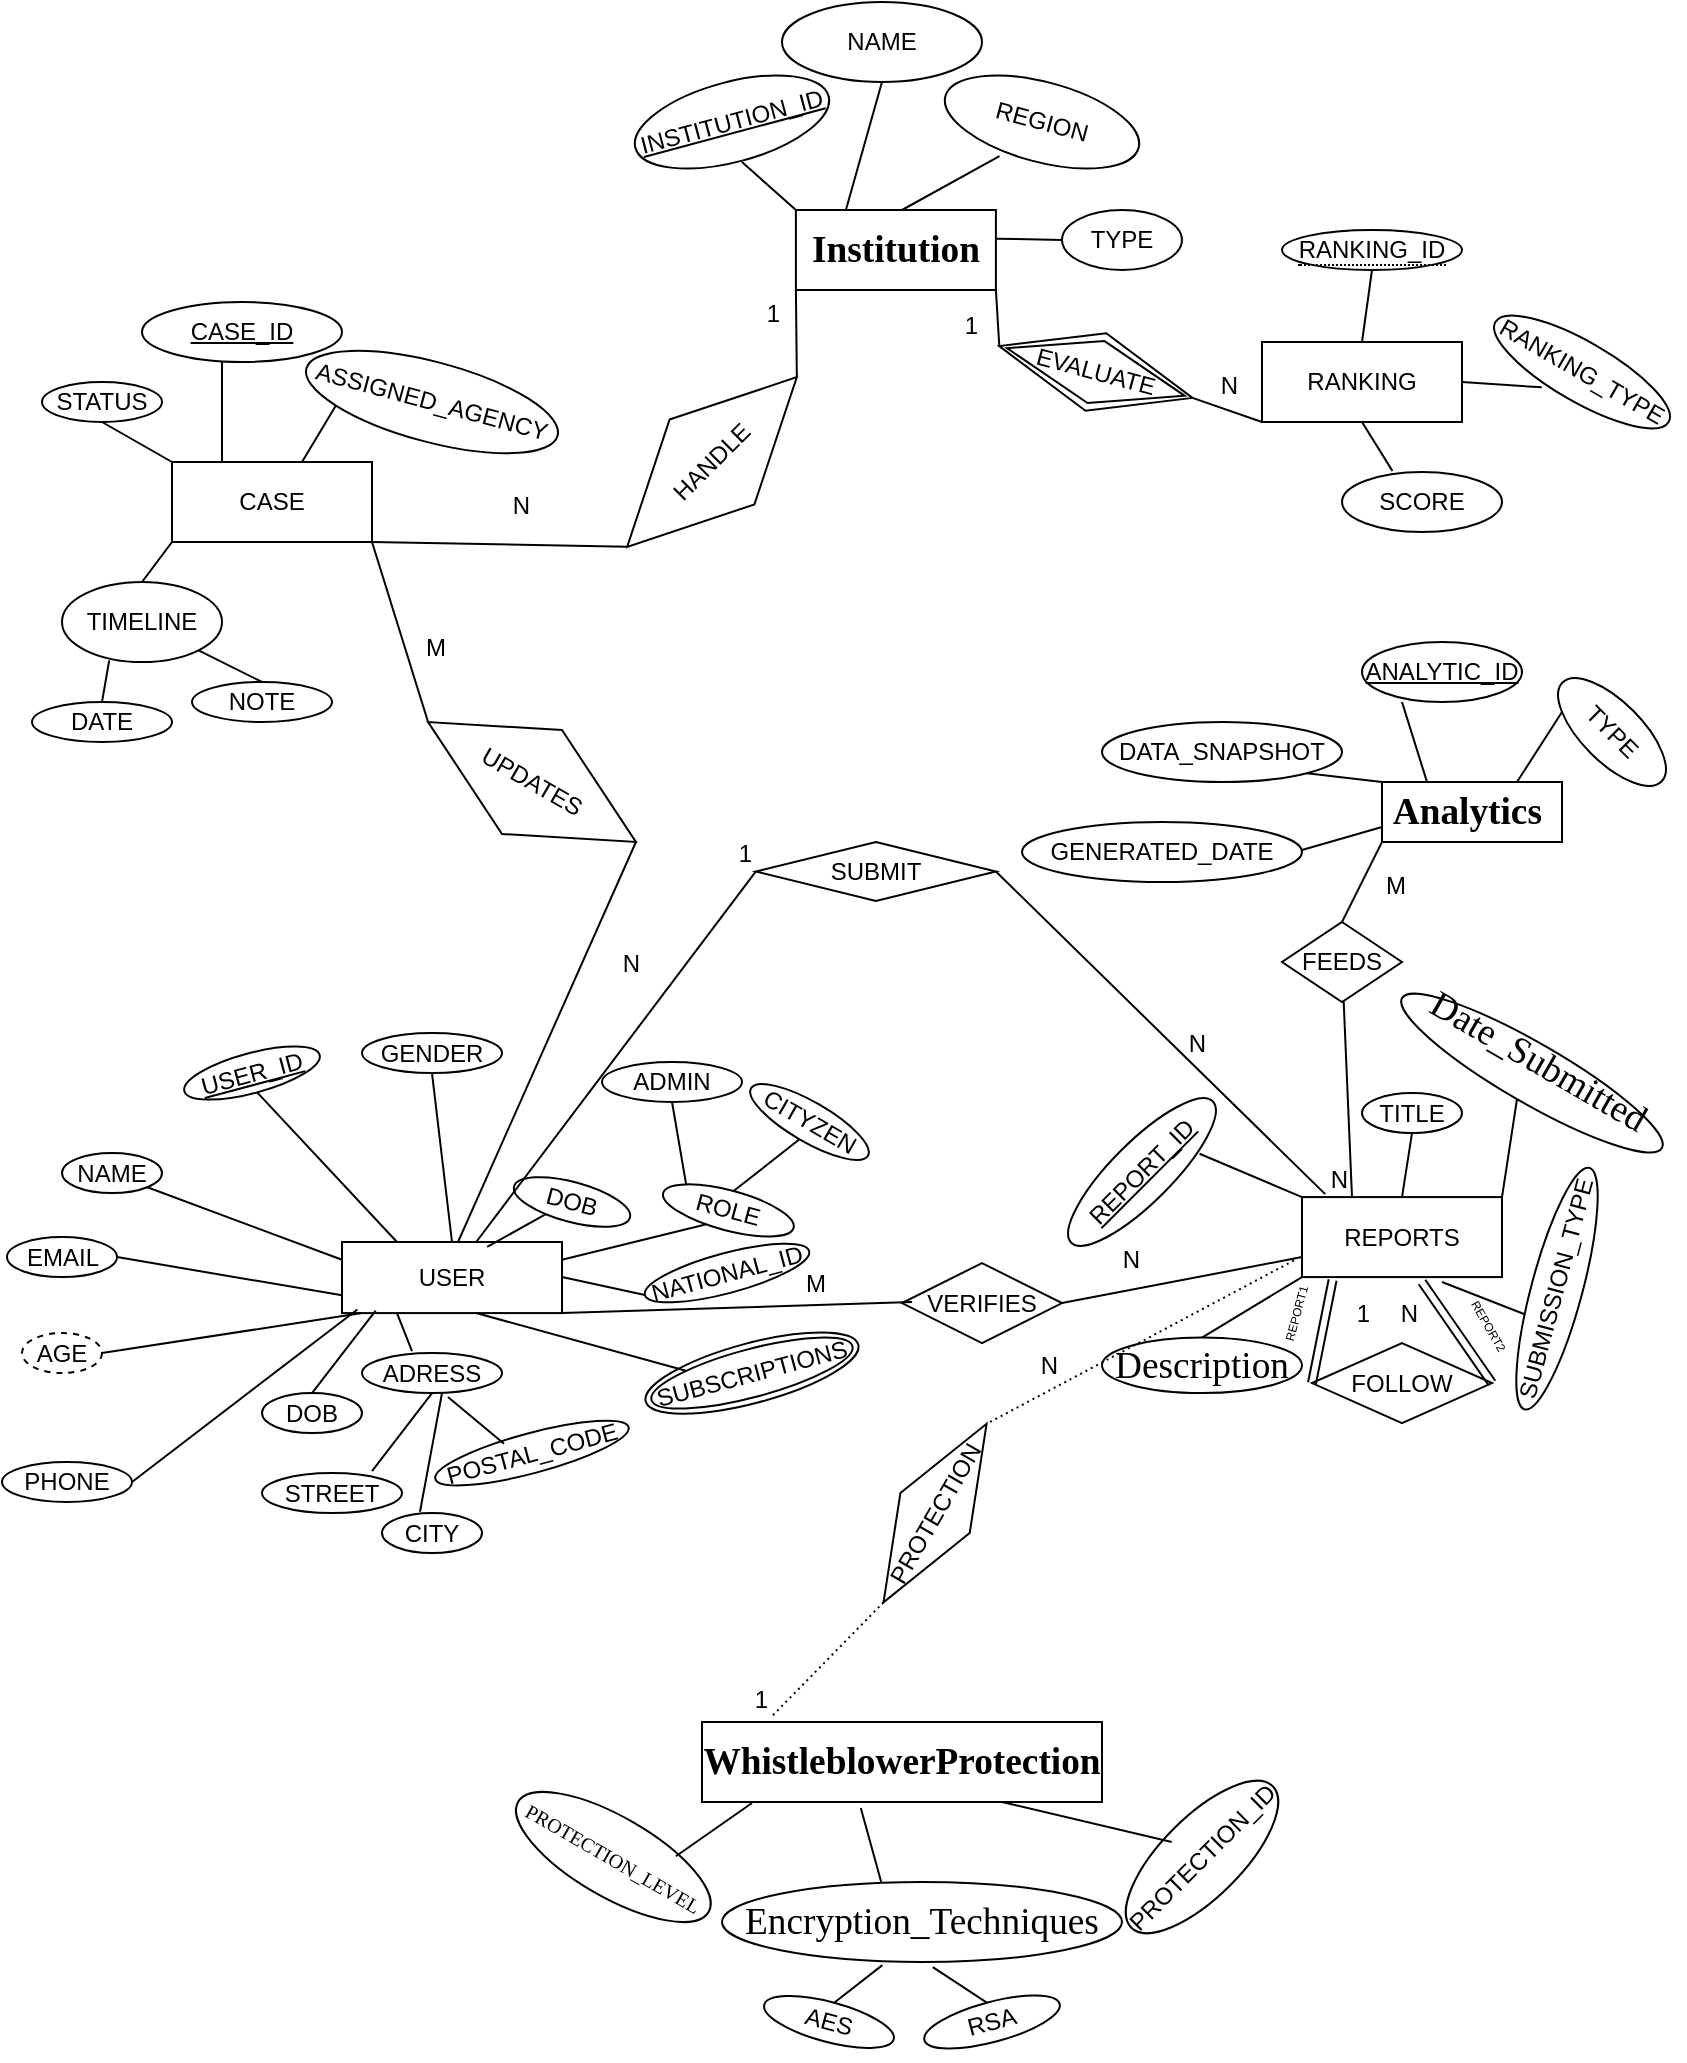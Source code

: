 <mxfile version="28.1.0">
  <diagram name="Page-1" id="yCXQ9Oidx16h1RXyqVqT">
    <mxGraphModel dx="1577" dy="642" grid="1" gridSize="10" guides="1" tooltips="1" connect="1" arrows="1" fold="1" page="1" pageScale="1" pageWidth="850" pageHeight="1100" math="0" shadow="0">
      <root>
        <mxCell id="0" />
        <mxCell id="1" parent="0" />
        <mxCell id="Zuvuwn8Xw8icW_HcA-dr-4" value="&lt;span id=&quot;docs-internal-guid-a5630eb6-7fff-48e8-3492-5715cc49be34&quot;&gt;&lt;span style=&quot;font-size: 14pt; font-family: &amp;quot;Times New Roman&amp;quot;, serif; color: rgb(0, 0, 0); background-color: transparent; font-weight: 700; font-variant-numeric: normal; font-variant-east-asian: normal; font-variant-alternates: normal; font-variant-position: normal; font-variant-emoji: normal; vertical-align: baseline; white-space-collapse: preserve;&quot;&gt;Institution&lt;/span&gt;&lt;/span&gt;" style="whiteSpace=wrap;html=1;align=center;" vertex="1" parent="1">
          <mxGeometry x="396.95" y="114" width="100" height="40" as="geometry" />
        </mxCell>
        <mxCell id="Zuvuwn8Xw8icW_HcA-dr-6" value="&lt;span id=&quot;docs-internal-guid-f4b1cd37-7fff-379b-ed00-b5f6cf4c6990&quot;&gt;&lt;span style=&quot;font-size: 14pt; font-family: &amp;quot;Times New Roman&amp;quot;, serif; color: rgb(0, 0, 0); background-color: transparent; font-weight: 700; font-variant-numeric: normal; font-variant-east-asian: normal; font-variant-alternates: normal; font-variant-position: normal; font-variant-emoji: normal; vertical-align: baseline; white-space-collapse: preserve;&quot;&gt;WhistleblowerProtection&lt;/span&gt;&lt;/span&gt;" style="whiteSpace=wrap;html=1;align=center;" vertex="1" parent="1">
          <mxGeometry x="350" y="870" width="200" height="40" as="geometry" />
        </mxCell>
        <mxCell id="Zuvuwn8Xw8icW_HcA-dr-5" value="CASE" style="whiteSpace=wrap;html=1;align=center;" vertex="1" parent="1">
          <mxGeometry x="85" y="240" width="100" height="40" as="geometry" />
        </mxCell>
        <mxCell id="Zuvuwn8Xw8icW_HcA-dr-7" value="&lt;span id=&quot;docs-internal-guid-792160cb-7fff-7376-8f27-7b8e5bacf485&quot;&gt;&lt;span style=&quot;font-size: 14pt; font-family: &amp;quot;Times New Roman&amp;quot;, serif; color: rgb(0, 0, 0); background-color: transparent; font-weight: 700; font-variant-numeric: normal; font-variant-east-asian: normal; font-variant-alternates: normal; font-variant-position: normal; font-variant-emoji: normal; vertical-align: baseline; white-space-collapse: preserve;&quot;&gt;Analytics&lt;/span&gt;&lt;span style=&quot;font-size: 14pt; font-family: &amp;quot;Times New Roman&amp;quot;, serif; color: rgb(0, 0, 0); background-color: transparent; font-variant-numeric: normal; font-variant-east-asian: normal; font-variant-alternates: normal; font-variant-position: normal; font-variant-emoji: normal; vertical-align: baseline; white-space-collapse: preserve;&quot;&gt; &lt;/span&gt;&lt;/span&gt;" style="whiteSpace=wrap;html=1;align=center;" vertex="1" parent="1">
          <mxGeometry x="690" y="400" width="90" height="30" as="geometry" />
        </mxCell>
        <mxCell id="Zuvuwn8Xw8icW_HcA-dr-8" value="RANKING" style="whiteSpace=wrap;html=1;align=center;" vertex="1" parent="1">
          <mxGeometry x="630" y="180" width="100" height="40" as="geometry" />
        </mxCell>
        <mxCell id="Zuvuwn8Xw8icW_HcA-dr-10" value="REPORTS" style="whiteSpace=wrap;html=1;align=center;" vertex="1" parent="1">
          <mxGeometry x="650" y="607.54" width="100" height="40" as="geometry" />
        </mxCell>
        <mxCell id="Zuvuwn8Xw8icW_HcA-dr-12" value="CASE_ID" style="ellipse;whiteSpace=wrap;html=1;align=center;fontStyle=4;" vertex="1" parent="1">
          <mxGeometry x="70" y="160" width="100" height="30" as="geometry" />
        </mxCell>
        <mxCell id="Zuvuwn8Xw8icW_HcA-dr-166" value="USER" style="whiteSpace=wrap;html=1;align=center;" vertex="1" parent="1">
          <mxGeometry x="170" y="630" width="110" height="35.54" as="geometry" />
        </mxCell>
        <mxCell id="Zuvuwn8Xw8icW_HcA-dr-167" value="USER_ID" style="ellipse;whiteSpace=wrap;html=1;align=center;fontStyle=4;rotation=-15;" vertex="1" parent="1">
          <mxGeometry x="90" y="535.535" width="70" height="20" as="geometry" />
        </mxCell>
        <mxCell id="Zuvuwn8Xw8icW_HcA-dr-168" value="" style="endArrow=none;html=1;rounded=0;entryX=0.25;entryY=0;entryDx=0;entryDy=0;exitX=0.5;exitY=1;exitDx=0;exitDy=0;" edge="1" parent="1" target="Zuvuwn8Xw8icW_HcA-dr-166" source="Zuvuwn8Xw8icW_HcA-dr-167">
          <mxGeometry relative="1" as="geometry">
            <mxPoint x="180" y="605.535" as="sourcePoint" />
            <mxPoint x="340" y="605.535" as="targetPoint" />
          </mxGeometry>
        </mxCell>
        <mxCell id="Zuvuwn8Xw8icW_HcA-dr-169" value="NAME" style="ellipse;whiteSpace=wrap;html=1;align=center;" vertex="1" parent="1">
          <mxGeometry x="30" y="585.535" width="50" height="20" as="geometry" />
        </mxCell>
        <mxCell id="Zuvuwn8Xw8icW_HcA-dr-170" value="EMAIL" style="ellipse;whiteSpace=wrap;html=1;align=center;" vertex="1" parent="1">
          <mxGeometry x="2.5" y="627.535" width="55" height="20" as="geometry" />
        </mxCell>
        <mxCell id="Zuvuwn8Xw8icW_HcA-dr-171" value="PHONE" style="ellipse;whiteSpace=wrap;html=1;align=center;" vertex="1" parent="1">
          <mxGeometry y="739.995" width="65" height="20" as="geometry" />
        </mxCell>
        <mxCell id="Zuvuwn8Xw8icW_HcA-dr-172" value="DOB" style="ellipse;whiteSpace=wrap;html=1;align=center;" vertex="1" parent="1">
          <mxGeometry x="130" y="705.535" width="50" height="20" as="geometry" />
        </mxCell>
        <mxCell id="Zuvuwn8Xw8icW_HcA-dr-173" value="" style="endArrow=none;html=1;rounded=0;entryX=0;entryY=0.25;entryDx=0;entryDy=0;exitX=1;exitY=1;exitDx=0;exitDy=0;" edge="1" parent="1" target="Zuvuwn8Xw8icW_HcA-dr-166" source="Zuvuwn8Xw8icW_HcA-dr-169">
          <mxGeometry relative="1" as="geometry">
            <mxPoint x="160" y="627.535" as="sourcePoint" />
            <mxPoint x="320" y="627.535" as="targetPoint" />
          </mxGeometry>
        </mxCell>
        <mxCell id="Zuvuwn8Xw8icW_HcA-dr-174" value="" style="endArrow=none;html=1;rounded=0;exitX=1;exitY=0.5;exitDx=0;exitDy=0;entryX=0;entryY=0.75;entryDx=0;entryDy=0;" edge="1" parent="1" source="Zuvuwn8Xw8icW_HcA-dr-170" target="Zuvuwn8Xw8icW_HcA-dr-166">
          <mxGeometry relative="1" as="geometry">
            <mxPoint x="170" y="655.115" as="sourcePoint" />
            <mxPoint x="160" y="650" as="targetPoint" />
          </mxGeometry>
        </mxCell>
        <mxCell id="Zuvuwn8Xw8icW_HcA-dr-175" value="" style="endArrow=none;html=1;rounded=0;exitX=1;exitY=0.5;exitDx=0;exitDy=0;entryX=0.07;entryY=0.949;entryDx=0;entryDy=0;entryPerimeter=0;" edge="1" parent="1" source="Zuvuwn8Xw8icW_HcA-dr-171" target="Zuvuwn8Xw8icW_HcA-dr-166">
          <mxGeometry relative="1" as="geometry">
            <mxPoint x="165" y="685.115" as="sourcePoint" />
            <mxPoint x="170" y="666" as="targetPoint" />
          </mxGeometry>
        </mxCell>
        <mxCell id="Zuvuwn8Xw8icW_HcA-dr-176" value="" style="endArrow=none;html=1;rounded=0;exitX=0.5;exitY=0;exitDx=0;exitDy=0;entryX=0.153;entryY=0.966;entryDx=0;entryDy=0;entryPerimeter=0;" edge="1" parent="1" source="Zuvuwn8Xw8icW_HcA-dr-172" target="Zuvuwn8Xw8icW_HcA-dr-166">
          <mxGeometry relative="1" as="geometry">
            <mxPoint x="130" y="695.535" as="sourcePoint" />
            <mxPoint x="200" y="675.535" as="targetPoint" />
          </mxGeometry>
        </mxCell>
        <mxCell id="Zuvuwn8Xw8icW_HcA-dr-177" value="ADRESS" style="ellipse;whiteSpace=wrap;html=1;align=center;" vertex="1" parent="1">
          <mxGeometry x="180" y="685.535" width="70" height="20" as="geometry" />
        </mxCell>
        <mxCell id="Zuvuwn8Xw8icW_HcA-dr-178" value="" style="endArrow=none;html=1;rounded=0;entryX=0.25;entryY=1;entryDx=0;entryDy=0;" edge="1" parent="1" target="Zuvuwn8Xw8icW_HcA-dr-166">
          <mxGeometry relative="1" as="geometry">
            <mxPoint x="205" y="684.535" as="sourcePoint" />
            <mxPoint x="380" y="675.535" as="targetPoint" />
          </mxGeometry>
        </mxCell>
        <mxCell id="Zuvuwn8Xw8icW_HcA-dr-179" value="NATIONAL_ID" style="ellipse;whiteSpace=wrap;html=1;align=center;rotation=-15;" vertex="1" parent="1">
          <mxGeometry x="320" y="635.535" width="85" height="20" as="geometry" />
        </mxCell>
        <mxCell id="Zuvuwn8Xw8icW_HcA-dr-180" value="DOB" style="ellipse;whiteSpace=wrap;html=1;align=center;rotation=15;" vertex="1" parent="1">
          <mxGeometry x="255" y="599.995" width="60" height="20" as="geometry" />
        </mxCell>
        <mxCell id="Zuvuwn8Xw8icW_HcA-dr-181" value="CITY" style="ellipse;whiteSpace=wrap;html=1;align=center;" vertex="1" parent="1">
          <mxGeometry x="190" y="765.535" width="50" height="20" as="geometry" />
        </mxCell>
        <mxCell id="Zuvuwn8Xw8icW_HcA-dr-182" value="STREET" style="ellipse;whiteSpace=wrap;html=1;align=center;" vertex="1" parent="1">
          <mxGeometry x="130" y="745.535" width="70" height="20" as="geometry" />
        </mxCell>
        <mxCell id="Zuvuwn8Xw8icW_HcA-dr-183" value="POSTAL_CODE" style="ellipse;whiteSpace=wrap;html=1;align=center;rotation=-15;" vertex="1" parent="1">
          <mxGeometry x="215" y="725.535" width="100" height="20" as="geometry" />
        </mxCell>
        <mxCell id="Zuvuwn8Xw8icW_HcA-dr-184" value="" style="endArrow=none;html=1;rounded=0;entryX=0.5;entryY=1;entryDx=0;entryDy=0;" edge="1" parent="1" target="Zuvuwn8Xw8icW_HcA-dr-177">
          <mxGeometry relative="1" as="geometry">
            <mxPoint x="185" y="744.535" as="sourcePoint" />
            <mxPoint x="345" y="744.535" as="targetPoint" />
          </mxGeometry>
        </mxCell>
        <mxCell id="Zuvuwn8Xw8icW_HcA-dr-185" value="" style="endArrow=none;html=1;rounded=0;entryX=0.377;entryY=0.093;entryDx=0;entryDy=0;entryPerimeter=0;exitX=0.614;exitY=1.1;exitDx=0;exitDy=0;exitPerimeter=0;" edge="1" parent="1" source="Zuvuwn8Xw8icW_HcA-dr-177" target="Zuvuwn8Xw8icW_HcA-dr-183">
          <mxGeometry relative="1" as="geometry">
            <mxPoint x="230" y="715.035" as="sourcePoint" />
            <mxPoint x="390" y="715.035" as="targetPoint" />
          </mxGeometry>
        </mxCell>
        <mxCell id="Zuvuwn8Xw8icW_HcA-dr-186" value="" style="endArrow=none;html=1;rounded=0;entryX=0.38;entryY=-0.033;entryDx=0;entryDy=0;entryPerimeter=0;" edge="1" parent="1" target="Zuvuwn8Xw8icW_HcA-dr-181">
          <mxGeometry relative="1" as="geometry">
            <mxPoint x="220" y="705.535" as="sourcePoint" />
            <mxPoint x="370" y="715.035" as="targetPoint" />
          </mxGeometry>
        </mxCell>
        <mxCell id="Zuvuwn8Xw8icW_HcA-dr-187" value="SUBSCRIPTIONS" style="ellipse;shape=doubleEllipse;margin=3;whiteSpace=wrap;html=1;align=center;rotation=-15;" vertex="1" parent="1">
          <mxGeometry x="320" y="680.535" width="110" height="30" as="geometry" />
        </mxCell>
        <mxCell id="Zuvuwn8Xw8icW_HcA-dr-188" value="" style="endArrow=none;html=1;rounded=0;entryX=0.216;entryY=0.186;entryDx=0;entryDy=0;entryPerimeter=0;exitX=0.61;exitY=1;exitDx=0;exitDy=0;exitPerimeter=0;" edge="1" parent="1" source="Zuvuwn8Xw8icW_HcA-dr-166" target="Zuvuwn8Xw8icW_HcA-dr-187">
          <mxGeometry relative="1" as="geometry">
            <mxPoint x="250" y="667.535" as="sourcePoint" />
            <mxPoint x="410" y="667.535" as="targetPoint" />
          </mxGeometry>
        </mxCell>
        <mxCell id="Zuvuwn8Xw8icW_HcA-dr-189" value="" style="endArrow=none;html=1;rounded=0;entryX=0.66;entryY=0.068;entryDx=0;entryDy=0;entryPerimeter=0;exitX=0.316;exitY=0.962;exitDx=0;exitDy=0;exitPerimeter=0;" edge="1" parent="1" source="Zuvuwn8Xw8icW_HcA-dr-180" target="Zuvuwn8Xw8icW_HcA-dr-166">
          <mxGeometry relative="1" as="geometry">
            <mxPoint x="240" y="595.535" as="sourcePoint" />
            <mxPoint x="395" y="575.535" as="targetPoint" />
            <Array as="points" />
          </mxGeometry>
        </mxCell>
        <mxCell id="Zuvuwn8Xw8icW_HcA-dr-190" value="" style="endArrow=none;html=1;rounded=0;entryX=0;entryY=0.5;entryDx=0;entryDy=0;" edge="1" parent="1" target="Zuvuwn8Xw8icW_HcA-dr-179">
          <mxGeometry relative="1" as="geometry">
            <mxPoint x="280" y="647.535" as="sourcePoint" />
            <mxPoint x="430" y="647.535" as="targetPoint" />
          </mxGeometry>
        </mxCell>
        <mxCell id="Zuvuwn8Xw8icW_HcA-dr-191" value="ROLE" style="ellipse;whiteSpace=wrap;html=1;align=center;rotation=15;" vertex="1" parent="1">
          <mxGeometry x="329.45" y="604.2" width="67.5" height="20" as="geometry" />
        </mxCell>
        <mxCell id="Zuvuwn8Xw8icW_HcA-dr-192" value="" style="endArrow=none;html=1;rounded=0;entryX=0.37;entryY=0.978;entryDx=0;entryDy=0;entryPerimeter=0;exitX=1;exitY=0.25;exitDx=0;exitDy=0;" edge="1" parent="1" source="Zuvuwn8Xw8icW_HcA-dr-166" target="Zuvuwn8Xw8icW_HcA-dr-191">
          <mxGeometry relative="1" as="geometry">
            <mxPoint x="290" y="624.945" as="sourcePoint" />
            <mxPoint x="450" y="624.945" as="targetPoint" />
          </mxGeometry>
        </mxCell>
        <mxCell id="Zuvuwn8Xw8icW_HcA-dr-193" value="" style="endArrow=none;html=1;rounded=0;entryX=0.5;entryY=1;entryDx=0;entryDy=0;exitX=0.5;exitY=0;exitDx=0;exitDy=0;" edge="1" parent="1" target="Zuvuwn8Xw8icW_HcA-dr-195" source="Zuvuwn8Xw8icW_HcA-dr-191">
          <mxGeometry relative="1" as="geometry">
            <mxPoint x="370" y="600" as="sourcePoint" />
            <mxPoint x="475" y="575.535" as="targetPoint" />
          </mxGeometry>
        </mxCell>
        <mxCell id="Zuvuwn8Xw8icW_HcA-dr-194" value="" style="endArrow=none;html=1;rounded=0;entryX=0;entryY=0;entryDx=0;entryDy=0;exitX=0.5;exitY=1;exitDx=0;exitDy=0;" edge="1" parent="1" target="Zuvuwn8Xw8icW_HcA-dr-191" source="Zuvuwn8Xw8icW_HcA-dr-196">
          <mxGeometry relative="1" as="geometry">
            <mxPoint x="300" y="555.535" as="sourcePoint" />
            <mxPoint x="300" y="565.535" as="targetPoint" />
          </mxGeometry>
        </mxCell>
        <mxCell id="Zuvuwn8Xw8icW_HcA-dr-195" value="CITYZEN" style="ellipse;whiteSpace=wrap;html=1;align=center;rotation=30;" vertex="1" parent="1">
          <mxGeometry x="370" y="559.995" width="67.5" height="20" as="geometry" />
        </mxCell>
        <mxCell id="Zuvuwn8Xw8icW_HcA-dr-196" value="ADMIN" style="ellipse;whiteSpace=wrap;html=1;align=center;" vertex="1" parent="1">
          <mxGeometry x="300" y="540" width="70" height="20" as="geometry" />
        </mxCell>
        <mxCell id="Zuvuwn8Xw8icW_HcA-dr-197" value="GENDER" style="ellipse;whiteSpace=wrap;html=1;align=center;" vertex="1" parent="1">
          <mxGeometry x="180" y="525.535" width="70" height="20" as="geometry" />
        </mxCell>
        <mxCell id="Zuvuwn8Xw8icW_HcA-dr-198" value="" style="endArrow=none;html=1;rounded=0;entryX=0.5;entryY=0;entryDx=0;entryDy=0;exitX=0.5;exitY=1;exitDx=0;exitDy=0;" edge="1" parent="1" target="Zuvuwn8Xw8icW_HcA-dr-166" source="Zuvuwn8Xw8icW_HcA-dr-197">
          <mxGeometry relative="1" as="geometry">
            <mxPoint x="220" y="575.535" as="sourcePoint" />
            <mxPoint x="230" y="615.535" as="targetPoint" />
          </mxGeometry>
        </mxCell>
        <mxCell id="Zuvuwn8Xw8icW_HcA-dr-199" value="AGE" style="ellipse;whiteSpace=wrap;html=1;align=center;dashed=1;" vertex="1" parent="1">
          <mxGeometry x="10" y="675.535" width="40" height="20" as="geometry" />
        </mxCell>
        <mxCell id="Zuvuwn8Xw8icW_HcA-dr-200" value="" style="endArrow=none;html=1;rounded=0;exitX=1;exitY=0.5;exitDx=0;exitDy=0;" edge="1" parent="1" source="Zuvuwn8Xw8icW_HcA-dr-199">
          <mxGeometry relative="1" as="geometry">
            <mxPoint x="60" y="690" as="sourcePoint" />
            <mxPoint x="180" y="665.535" as="targetPoint" />
          </mxGeometry>
        </mxCell>
        <mxCell id="Zuvuwn8Xw8icW_HcA-dr-212" value="STATUS" style="ellipse;whiteSpace=wrap;html=1;align=center;" vertex="1" parent="1">
          <mxGeometry x="20" y="200" width="60" height="20" as="geometry" />
        </mxCell>
        <mxCell id="Zuvuwn8Xw8icW_HcA-dr-213" value="" style="endArrow=none;html=1;rounded=0;entryX=0;entryY=0;entryDx=0;entryDy=0;" edge="1" parent="1" target="Zuvuwn8Xw8icW_HcA-dr-5">
          <mxGeometry relative="1" as="geometry">
            <mxPoint x="50" y="220" as="sourcePoint" />
            <mxPoint x="210" y="220" as="targetPoint" />
          </mxGeometry>
        </mxCell>
        <mxCell id="Zuvuwn8Xw8icW_HcA-dr-214" value="" style="endArrow=none;html=1;rounded=0;entryX=0.25;entryY=0;entryDx=0;entryDy=0;" edge="1" parent="1" target="Zuvuwn8Xw8icW_HcA-dr-5">
          <mxGeometry relative="1" as="geometry">
            <mxPoint x="110" y="190" as="sourcePoint" />
            <mxPoint x="270" y="190" as="targetPoint" />
          </mxGeometry>
        </mxCell>
        <mxCell id="Zuvuwn8Xw8icW_HcA-dr-215" value="TIMELINE" style="ellipse;whiteSpace=wrap;html=1;align=center;" vertex="1" parent="1">
          <mxGeometry x="30" y="300" width="80" height="40" as="geometry" />
        </mxCell>
        <mxCell id="Zuvuwn8Xw8icW_HcA-dr-216" value="DATE" style="ellipse;whiteSpace=wrap;html=1;align=center;" vertex="1" parent="1">
          <mxGeometry x="15" y="360" width="70" height="20" as="geometry" />
        </mxCell>
        <mxCell id="Zuvuwn8Xw8icW_HcA-dr-217" value="NOTE" style="ellipse;whiteSpace=wrap;html=1;align=center;" vertex="1" parent="1">
          <mxGeometry x="95" y="350" width="70" height="20" as="geometry" />
        </mxCell>
        <mxCell id="Zuvuwn8Xw8icW_HcA-dr-218" value="" style="endArrow=none;html=1;rounded=0;entryX=0.5;entryY=0;entryDx=0;entryDy=0;exitX=0.295;exitY=0.98;exitDx=0;exitDy=0;exitPerimeter=0;" edge="1" parent="1" source="Zuvuwn8Xw8icW_HcA-dr-215" target="Zuvuwn8Xw8icW_HcA-dr-216">
          <mxGeometry relative="1" as="geometry">
            <mxPoint x="65" y="340" as="sourcePoint" />
            <mxPoint x="225" y="340" as="targetPoint" />
          </mxGeometry>
        </mxCell>
        <mxCell id="Zuvuwn8Xw8icW_HcA-dr-219" value="" style="endArrow=none;html=1;rounded=0;entryX=0.5;entryY=0;entryDx=0;entryDy=0;exitX=1;exitY=1;exitDx=0;exitDy=0;" edge="1" parent="1" source="Zuvuwn8Xw8icW_HcA-dr-215" target="Zuvuwn8Xw8icW_HcA-dr-217">
          <mxGeometry relative="1" as="geometry">
            <mxPoint x="110" y="340" as="sourcePoint" />
            <mxPoint x="270" y="340" as="targetPoint" />
          </mxGeometry>
        </mxCell>
        <mxCell id="Zuvuwn8Xw8icW_HcA-dr-220" value="" style="endArrow=none;html=1;rounded=0;entryX=0;entryY=1;entryDx=0;entryDy=0;" edge="1" parent="1" target="Zuvuwn8Xw8icW_HcA-dr-5">
          <mxGeometry relative="1" as="geometry">
            <mxPoint x="70" y="300" as="sourcePoint" />
            <mxPoint x="230" y="300" as="targetPoint" />
          </mxGeometry>
        </mxCell>
        <mxCell id="Zuvuwn8Xw8icW_HcA-dr-222" value="ASSIGNED_AGENCY" style="ellipse;whiteSpace=wrap;html=1;align=center;rotation=15;" vertex="1" parent="1">
          <mxGeometry x="150" y="190" width="130" height="40" as="geometry" />
        </mxCell>
        <mxCell id="Zuvuwn8Xw8icW_HcA-dr-223" value="" style="endArrow=none;html=1;rounded=0;entryX=0;entryY=1;entryDx=0;entryDy=0;" edge="1" parent="1" target="Zuvuwn8Xw8icW_HcA-dr-222">
          <mxGeometry relative="1" as="geometry">
            <mxPoint x="150" y="240" as="sourcePoint" />
            <mxPoint x="185" y="210" as="targetPoint" />
          </mxGeometry>
        </mxCell>
        <mxCell id="Zuvuwn8Xw8icW_HcA-dr-224" value="UPDATES" style="shape=rhombus;perimeter=rhombusPerimeter;whiteSpace=wrap;html=1;align=center;rotation=30;" vertex="1" parent="1">
          <mxGeometry x="205" y="370" width="120" height="60" as="geometry" />
        </mxCell>
        <mxCell id="Zuvuwn8Xw8icW_HcA-dr-225" value="" style="endArrow=none;html=1;rounded=0;entryX=1;entryY=1;entryDx=0;entryDy=0;exitX=0;exitY=0.5;exitDx=0;exitDy=0;" edge="1" parent="1" source="Zuvuwn8Xw8icW_HcA-dr-224" target="Zuvuwn8Xw8icW_HcA-dr-5">
          <mxGeometry relative="1" as="geometry">
            <mxPoint x="209.998" y="359.0" as="sourcePoint" />
            <mxPoint x="170" y="280" as="targetPoint" />
          </mxGeometry>
        </mxCell>
        <mxCell id="Zuvuwn8Xw8icW_HcA-dr-226" value="M" style="resizable=0;html=1;whiteSpace=wrap;align=left;verticalAlign=bottom;" connectable="0" vertex="1" parent="Zuvuwn8Xw8icW_HcA-dr-225">
          <mxGeometry x="-1" relative="1" as="geometry">
            <mxPoint x="-3" y="-29" as="offset" />
          </mxGeometry>
        </mxCell>
        <mxCell id="Zuvuwn8Xw8icW_HcA-dr-229" value="" style="endArrow=none;html=1;rounded=0;entryX=1;entryY=0.5;entryDx=0;entryDy=0;" edge="1" parent="1" target="Zuvuwn8Xw8icW_HcA-dr-224">
          <mxGeometry relative="1" as="geometry">
            <mxPoint x="228" y="630" as="sourcePoint" />
            <mxPoint x="320.002" y="435.54" as="targetPoint" />
          </mxGeometry>
        </mxCell>
        <mxCell id="Zuvuwn8Xw8icW_HcA-dr-231" value="N" style="resizable=0;html=1;whiteSpace=wrap;align=right;verticalAlign=bottom;" connectable="0" vertex="1" parent="Zuvuwn8Xw8icW_HcA-dr-229">
          <mxGeometry x="1" relative="1" as="geometry">
            <mxPoint x="3" y="70" as="offset" />
          </mxGeometry>
        </mxCell>
        <mxCell id="Zuvuwn8Xw8icW_HcA-dr-232" value="INSTITUTION_ID" style="ellipse;whiteSpace=wrap;html=1;align=center;fontStyle=4;rotation=-15;" vertex="1" parent="1">
          <mxGeometry x="315" y="50" width="100" height="40" as="geometry" />
        </mxCell>
        <mxCell id="Zuvuwn8Xw8icW_HcA-dr-233" value="" style="endArrow=none;html=1;rounded=0;entryX=0;entryY=0;entryDx=0;entryDy=0;" edge="1" parent="1" target="Zuvuwn8Xw8icW_HcA-dr-4">
          <mxGeometry relative="1" as="geometry">
            <mxPoint x="370" y="90" as="sourcePoint" />
            <mxPoint x="400" y="110" as="targetPoint" />
          </mxGeometry>
        </mxCell>
        <mxCell id="Zuvuwn8Xw8icW_HcA-dr-234" value="REGION" style="ellipse;whiteSpace=wrap;html=1;align=center;rotation=15;" vertex="1" parent="1">
          <mxGeometry x="470" y="50" width="100" height="40" as="geometry" />
        </mxCell>
        <mxCell id="Zuvuwn8Xw8icW_HcA-dr-235" value="" style="endArrow=none;html=1;rounded=0;entryX=0.339;entryY=1.051;entryDx=0;entryDy=0;entryPerimeter=0;" edge="1" parent="1" target="Zuvuwn8Xw8icW_HcA-dr-234">
          <mxGeometry relative="1" as="geometry">
            <mxPoint x="450" y="114" as="sourcePoint" />
            <mxPoint x="610" y="114" as="targetPoint" />
          </mxGeometry>
        </mxCell>
        <mxCell id="Zuvuwn8Xw8icW_HcA-dr-236" value="NAME" style="ellipse;whiteSpace=wrap;html=1;align=center;" vertex="1" parent="1">
          <mxGeometry x="390" y="10" width="100" height="40" as="geometry" />
        </mxCell>
        <mxCell id="Zuvuwn8Xw8icW_HcA-dr-237" value="" style="endArrow=none;html=1;rounded=0;entryX=0.25;entryY=0;entryDx=0;entryDy=0;exitX=0.5;exitY=1;exitDx=0;exitDy=0;" edge="1" parent="1" source="Zuvuwn8Xw8icW_HcA-dr-236" target="Zuvuwn8Xw8icW_HcA-dr-4">
          <mxGeometry relative="1" as="geometry">
            <mxPoint x="425" y="48.67" as="sourcePoint" />
            <mxPoint x="585" y="48.67" as="targetPoint" />
          </mxGeometry>
        </mxCell>
        <mxCell id="Zuvuwn8Xw8icW_HcA-dr-239" value="TYPE" style="ellipse;whiteSpace=wrap;html=1;align=center;" vertex="1" parent="1">
          <mxGeometry x="530" y="114" width="60" height="30" as="geometry" />
        </mxCell>
        <mxCell id="Zuvuwn8Xw8icW_HcA-dr-240" value="" style="endArrow=none;html=1;rounded=0;entryX=0;entryY=0.5;entryDx=0;entryDy=0;" edge="1" parent="1" target="Zuvuwn8Xw8icW_HcA-dr-239">
          <mxGeometry relative="1" as="geometry">
            <mxPoint x="496.95" y="128.33" as="sourcePoint" />
            <mxPoint x="656.95" y="128.33" as="targetPoint" />
          </mxGeometry>
        </mxCell>
        <mxCell id="Zuvuwn8Xw8icW_HcA-dr-241" value="HANDLE" style="shape=rhombus;perimeter=rhombusPerimeter;whiteSpace=wrap;html=1;align=center;rotation=-45;" vertex="1" parent="1">
          <mxGeometry x="295" y="210" width="120" height="60" as="geometry" />
        </mxCell>
        <mxCell id="Zuvuwn8Xw8icW_HcA-dr-244" value="" style="endArrow=none;html=1;rounded=0;exitX=1;exitY=1;exitDx=0;exitDy=0;entryX=0;entryY=0.5;entryDx=0;entryDy=0;" edge="1" parent="1" source="Zuvuwn8Xw8icW_HcA-dr-5" target="Zuvuwn8Xw8icW_HcA-dr-241">
          <mxGeometry relative="1" as="geometry">
            <mxPoint x="300" y="240" as="sourcePoint" />
            <mxPoint x="460" y="240" as="targetPoint" />
          </mxGeometry>
        </mxCell>
        <mxCell id="Zuvuwn8Xw8icW_HcA-dr-245" value="N" style="resizable=0;html=1;whiteSpace=wrap;align=right;verticalAlign=bottom;" connectable="0" vertex="1" parent="Zuvuwn8Xw8icW_HcA-dr-244">
          <mxGeometry x="1" relative="1" as="geometry">
            <mxPoint x="-47" y="-12" as="offset" />
          </mxGeometry>
        </mxCell>
        <mxCell id="Zuvuwn8Xw8icW_HcA-dr-248" value="" style="endArrow=none;html=1;rounded=0;exitX=0;exitY=1;exitDx=0;exitDy=0;entryX=1;entryY=0.5;entryDx=0;entryDy=0;" edge="1" parent="1" source="Zuvuwn8Xw8icW_HcA-dr-4" target="Zuvuwn8Xw8icW_HcA-dr-241">
          <mxGeometry relative="1" as="geometry">
            <mxPoint x="300" y="240" as="sourcePoint" />
            <mxPoint x="460" y="240" as="targetPoint" />
          </mxGeometry>
        </mxCell>
        <mxCell id="Zuvuwn8Xw8icW_HcA-dr-249" value="1" style="resizable=0;html=1;whiteSpace=wrap;align=right;verticalAlign=bottom;" connectable="0" vertex="1" parent="Zuvuwn8Xw8icW_HcA-dr-248">
          <mxGeometry x="1" relative="1" as="geometry">
            <mxPoint x="-7" y="-23" as="offset" />
          </mxGeometry>
        </mxCell>
        <mxCell id="Zuvuwn8Xw8icW_HcA-dr-251" value="&lt;span style=&quot;border-bottom: 1px dotted&quot;&gt;RANKING_ID&lt;/span&gt;" style="ellipse;whiteSpace=wrap;html=1;align=center;" vertex="1" parent="1">
          <mxGeometry x="640" y="124" width="90" height="20" as="geometry" />
        </mxCell>
        <mxCell id="Zuvuwn8Xw8icW_HcA-dr-252" value="RANKING_TYPE" style="ellipse;whiteSpace=wrap;html=1;align=center;rotation=30;" vertex="1" parent="1">
          <mxGeometry x="740" y="180" width="100" height="30" as="geometry" />
        </mxCell>
        <mxCell id="Zuvuwn8Xw8icW_HcA-dr-255" value="" style="endArrow=none;html=1;rounded=0;entryX=0.5;entryY=1;entryDx=0;entryDy=0;exitX=0.5;exitY=0;exitDx=0;exitDy=0;" edge="1" parent="1" source="Zuvuwn8Xw8icW_HcA-dr-8" target="Zuvuwn8Xw8icW_HcA-dr-251">
          <mxGeometry relative="1" as="geometry">
            <mxPoint x="630" y="170" as="sourcePoint" />
            <mxPoint x="790" y="170" as="targetPoint" />
          </mxGeometry>
        </mxCell>
        <mxCell id="Zuvuwn8Xw8icW_HcA-dr-256" value="" style="endArrow=none;html=1;rounded=0;entryX=0.364;entryY=1.057;entryDx=0;entryDy=0;entryPerimeter=0;exitX=1;exitY=0.5;exitDx=0;exitDy=0;" edge="1" parent="1" source="Zuvuwn8Xw8icW_HcA-dr-8" target="Zuvuwn8Xw8icW_HcA-dr-252">
          <mxGeometry relative="1" as="geometry">
            <mxPoint x="610" y="280" as="sourcePoint" />
            <mxPoint x="770" y="280" as="targetPoint" />
          </mxGeometry>
        </mxCell>
        <mxCell id="Zuvuwn8Xw8icW_HcA-dr-261" value="SCORE" style="ellipse;whiteSpace=wrap;html=1;align=center;" vertex="1" parent="1">
          <mxGeometry x="670" y="245" width="80" height="30" as="geometry" />
        </mxCell>
        <mxCell id="Zuvuwn8Xw8icW_HcA-dr-263" value="" style="endArrow=none;html=1;rounded=0;entryX=0.315;entryY=-0.019;entryDx=0;entryDy=0;entryPerimeter=0;exitX=0.5;exitY=1;exitDx=0;exitDy=0;" edge="1" parent="1" source="Zuvuwn8Xw8icW_HcA-dr-8" target="Zuvuwn8Xw8icW_HcA-dr-261">
          <mxGeometry relative="1" as="geometry">
            <mxPoint x="520" y="180" as="sourcePoint" />
            <mxPoint x="680" y="180" as="targetPoint" />
          </mxGeometry>
        </mxCell>
        <mxCell id="Zuvuwn8Xw8icW_HcA-dr-264" value="EVALUATE" style="shape=rhombus;double=1;perimeter=rhombusPerimeter;whiteSpace=wrap;html=1;align=center;rotation=15;" vertex="1" parent="1">
          <mxGeometry x="496.95" y="174.91" width="100" height="40.17" as="geometry" />
        </mxCell>
        <mxCell id="Zuvuwn8Xw8icW_HcA-dr-265" value="" style="endArrow=none;html=1;rounded=0;exitX=0;exitY=0.5;exitDx=0;exitDy=0;entryX=1;entryY=1;entryDx=0;entryDy=0;" edge="1" parent="1" source="Zuvuwn8Xw8icW_HcA-dr-264" target="Zuvuwn8Xw8icW_HcA-dr-4">
          <mxGeometry relative="1" as="geometry">
            <mxPoint x="520" y="180" as="sourcePoint" />
            <mxPoint x="680" y="180" as="targetPoint" />
          </mxGeometry>
        </mxCell>
        <mxCell id="Zuvuwn8Xw8icW_HcA-dr-266" value="1" style="resizable=0;html=1;whiteSpace=wrap;align=right;verticalAlign=bottom;" connectable="0" vertex="1" parent="Zuvuwn8Xw8icW_HcA-dr-265">
          <mxGeometry x="1" relative="1" as="geometry">
            <mxPoint x="-7" y="26" as="offset" />
          </mxGeometry>
        </mxCell>
        <mxCell id="Zuvuwn8Xw8icW_HcA-dr-267" value="" style="endArrow=none;html=1;rounded=0;exitX=1;exitY=0.5;exitDx=0;exitDy=0;entryX=0;entryY=1;entryDx=0;entryDy=0;" edge="1" parent="1" source="Zuvuwn8Xw8icW_HcA-dr-264" target="Zuvuwn8Xw8icW_HcA-dr-8">
          <mxGeometry relative="1" as="geometry">
            <mxPoint x="520" y="180" as="sourcePoint" />
            <mxPoint x="680" y="180" as="targetPoint" />
          </mxGeometry>
        </mxCell>
        <mxCell id="Zuvuwn8Xw8icW_HcA-dr-268" value="N" style="resizable=0;html=1;whiteSpace=wrap;align=right;verticalAlign=bottom;" connectable="0" vertex="1" parent="Zuvuwn8Xw8icW_HcA-dr-267">
          <mxGeometry x="1" relative="1" as="geometry">
            <mxPoint x="-11" y="-10" as="offset" />
          </mxGeometry>
        </mxCell>
        <mxCell id="Zuvuwn8Xw8icW_HcA-dr-270" value="ANALYTIC_ID" style="ellipse;whiteSpace=wrap;html=1;align=center;fontStyle=4;" vertex="1" parent="1">
          <mxGeometry x="680" y="330" width="80" height="30" as="geometry" />
        </mxCell>
        <mxCell id="Zuvuwn8Xw8icW_HcA-dr-271" value="TYPE" style="ellipse;whiteSpace=wrap;html=1;align=center;rotation=45;" vertex="1" parent="1">
          <mxGeometry x="770" y="360" width="70" height="30" as="geometry" />
        </mxCell>
        <mxCell id="Zuvuwn8Xw8icW_HcA-dr-272" value="" style="endArrow=none;html=1;rounded=0;entryX=0.25;entryY=0;entryDx=0;entryDy=0;" edge="1" parent="1" target="Zuvuwn8Xw8icW_HcA-dr-7">
          <mxGeometry relative="1" as="geometry">
            <mxPoint x="700" y="360" as="sourcePoint" />
            <mxPoint x="860" y="360" as="targetPoint" />
          </mxGeometry>
        </mxCell>
        <mxCell id="Zuvuwn8Xw8icW_HcA-dr-274" value="" style="endArrow=none;html=1;rounded=0;exitX=0.75;exitY=0;exitDx=0;exitDy=0;entryX=0;entryY=1;entryDx=0;entryDy=0;" edge="1" parent="1" source="Zuvuwn8Xw8icW_HcA-dr-7" target="Zuvuwn8Xw8icW_HcA-dr-271">
          <mxGeometry relative="1" as="geometry">
            <mxPoint x="640" y="380" as="sourcePoint" />
            <mxPoint x="800" y="380" as="targetPoint" />
          </mxGeometry>
        </mxCell>
        <mxCell id="Zuvuwn8Xw8icW_HcA-dr-275" value="DATA_SNAPSHOT" style="ellipse;whiteSpace=wrap;html=1;align=center;" vertex="1" parent="1">
          <mxGeometry x="550" y="370" width="120" height="30" as="geometry" />
        </mxCell>
        <mxCell id="Zuvuwn8Xw8icW_HcA-dr-276" value="GENERATED_DATE" style="ellipse;whiteSpace=wrap;html=1;align=center;" vertex="1" parent="1">
          <mxGeometry x="510" y="420" width="140" height="30" as="geometry" />
        </mxCell>
        <mxCell id="Zuvuwn8Xw8icW_HcA-dr-277" value="" style="endArrow=none;html=1;rounded=0;entryX=0;entryY=0;entryDx=0;entryDy=0;exitX=1;exitY=1;exitDx=0;exitDy=0;" edge="1" parent="1" source="Zuvuwn8Xw8icW_HcA-dr-275" target="Zuvuwn8Xw8icW_HcA-dr-7">
          <mxGeometry relative="1" as="geometry">
            <mxPoint x="640" y="390" as="sourcePoint" />
            <mxPoint x="800" y="390" as="targetPoint" />
          </mxGeometry>
        </mxCell>
        <mxCell id="Zuvuwn8Xw8icW_HcA-dr-278" value="" style="endArrow=none;html=1;rounded=0;entryX=0;entryY=0.75;entryDx=0;entryDy=0;" edge="1" parent="1" target="Zuvuwn8Xw8icW_HcA-dr-7">
          <mxGeometry relative="1" as="geometry">
            <mxPoint x="650" y="434" as="sourcePoint" />
            <mxPoint x="815" y="434.33" as="targetPoint" />
          </mxGeometry>
        </mxCell>
        <mxCell id="Zuvuwn8Xw8icW_HcA-dr-280" value="REPORT_ID" style="ellipse;whiteSpace=wrap;html=1;align=center;fontStyle=4;rotation=-45;" vertex="1" parent="1">
          <mxGeometry x="520" y="580" width="100" height="30" as="geometry" />
        </mxCell>
        <mxCell id="Zuvuwn8Xw8icW_HcA-dr-281" value="SUBMISSION_TYPE" style="ellipse;whiteSpace=wrap;html=1;align=center;rotation=-75;" vertex="1" parent="1">
          <mxGeometry x="715" y="640.54" width="125" height="25.54" as="geometry" />
        </mxCell>
        <mxCell id="Zuvuwn8Xw8icW_HcA-dr-282" value="TITLE" style="ellipse;whiteSpace=wrap;html=1;align=center;" vertex="1" parent="1">
          <mxGeometry x="680" y="555.54" width="50" height="20" as="geometry" />
        </mxCell>
        <mxCell id="Zuvuwn8Xw8icW_HcA-dr-283" value="&lt;span id=&quot;docs-internal-guid-0311358c-7fff-90d8-32bf-621b092f379d&quot;&gt;&lt;span style=&quot;font-size: 14pt; font-family: &amp;quot;Times New Roman&amp;quot;, serif; color: rgb(0, 0, 0); background-color: transparent; font-variant-numeric: normal; font-variant-east-asian: normal; font-variant-alternates: normal; font-variant-position: normal; font-variant-emoji: normal; vertical-align: baseline; white-space-collapse: preserve;&quot;&gt;Description&lt;/span&gt;&lt;/span&gt;" style="ellipse;whiteSpace=wrap;html=1;align=center;" vertex="1" parent="1">
          <mxGeometry x="550" y="677.77" width="100" height="27.77" as="geometry" />
        </mxCell>
        <mxCell id="Zuvuwn8Xw8icW_HcA-dr-285" value="&#xa;&lt;b id=&quot;docs-internal-guid-99bde403-7fff-80e4-d29b-bbf4b4ecb13b&quot; style=&quot;font-weight:normal;&quot;&gt;&lt;span style=&quot;font-size:14.0pt;font-family:&#39;Times New Roman&#39;,serif;color:#000000;background-color:transparent;font-weight:400;font-style:normal;font-variant:normal;text-decoration:none;vertical-align:baseline;white-space:pre;white-space:pre-wrap;&quot;&gt;Date_Submitted&lt;/span&gt;&lt;/b&gt;&#xa;&#xa;" style="ellipse;whiteSpace=wrap;html=1;align=center;rotation=30;" vertex="1" parent="1">
          <mxGeometry x="690" y="530.54" width="150" height="30" as="geometry" />
        </mxCell>
        <mxCell id="Zuvuwn8Xw8icW_HcA-dr-288" value="" style="endArrow=none;html=1;rounded=0;entryX=0;entryY=0;entryDx=0;entryDy=0;exitX=0.768;exitY=0.963;exitDx=0;exitDy=0;exitPerimeter=0;" edge="1" parent="1" source="Zuvuwn8Xw8icW_HcA-dr-280" target="Zuvuwn8Xw8icW_HcA-dr-10">
          <mxGeometry relative="1" as="geometry">
            <mxPoint x="605" y="584.21" as="sourcePoint" />
            <mxPoint x="650" y="600" as="targetPoint" />
          </mxGeometry>
        </mxCell>
        <mxCell id="Zuvuwn8Xw8icW_HcA-dr-289" value="" style="endArrow=none;html=1;rounded=0;entryX=0.5;entryY=0;entryDx=0;entryDy=0;exitX=0.5;exitY=1;exitDx=0;exitDy=0;" edge="1" parent="1" source="Zuvuwn8Xw8icW_HcA-dr-282" target="Zuvuwn8Xw8icW_HcA-dr-10">
          <mxGeometry relative="1" as="geometry">
            <mxPoint x="640" y="585.54" as="sourcePoint" />
            <mxPoint x="800" y="585.54" as="targetPoint" />
          </mxGeometry>
        </mxCell>
        <mxCell id="Zuvuwn8Xw8icW_HcA-dr-290" value="" style="endArrow=none;html=1;rounded=0;entryX=1;entryY=0;entryDx=0;entryDy=0;exitX=0.5;exitY=1;exitDx=0;exitDy=0;" edge="1" parent="1" source="Zuvuwn8Xw8icW_HcA-dr-285" target="Zuvuwn8Xw8icW_HcA-dr-10">
          <mxGeometry relative="1" as="geometry">
            <mxPoint x="740" y="584.21" as="sourcePoint" />
            <mxPoint x="900" y="584.21" as="targetPoint" />
          </mxGeometry>
        </mxCell>
        <mxCell id="Zuvuwn8Xw8icW_HcA-dr-291" value="" style="endArrow=none;html=1;rounded=0;exitX=0;exitY=1;exitDx=0;exitDy=0;entryX=0.5;entryY=0;entryDx=0;entryDy=0;" edge="1" parent="1" source="Zuvuwn8Xw8icW_HcA-dr-10" target="Zuvuwn8Xw8icW_HcA-dr-283">
          <mxGeometry relative="1" as="geometry">
            <mxPoint x="520" y="679.21" as="sourcePoint" />
            <mxPoint x="680" y="679.21" as="targetPoint" />
          </mxGeometry>
        </mxCell>
        <mxCell id="Zuvuwn8Xw8icW_HcA-dr-292" value="" style="endArrow=none;html=1;rounded=0;entryX=0.367;entryY=0.031;entryDx=0;entryDy=0;entryPerimeter=0;" edge="1" parent="1" target="Zuvuwn8Xw8icW_HcA-dr-281">
          <mxGeometry relative="1" as="geometry">
            <mxPoint x="720" y="650" as="sourcePoint" />
            <mxPoint x="740" y="670" as="targetPoint" />
          </mxGeometry>
        </mxCell>
        <mxCell id="Zuvuwn8Xw8icW_HcA-dr-293" value="FEEDS" style="shape=rhombus;perimeter=rhombusPerimeter;whiteSpace=wrap;html=1;align=center;" vertex="1" parent="1">
          <mxGeometry x="640" y="470" width="60" height="40" as="geometry" />
        </mxCell>
        <mxCell id="Zuvuwn8Xw8icW_HcA-dr-296" value="" style="endArrow=none;html=1;rounded=0;entryX=0.25;entryY=0;entryDx=0;entryDy=0;" edge="1" parent="1" source="Zuvuwn8Xw8icW_HcA-dr-293" target="Zuvuwn8Xw8icW_HcA-dr-10">
          <mxGeometry relative="1" as="geometry">
            <mxPoint x="460" y="550" as="sourcePoint" />
            <mxPoint x="670" y="600" as="targetPoint" />
          </mxGeometry>
        </mxCell>
        <mxCell id="Zuvuwn8Xw8icW_HcA-dr-297" value="M" style="resizable=0;html=1;whiteSpace=wrap;align=left;verticalAlign=bottom;" connectable="0" vertex="1" parent="Zuvuwn8Xw8icW_HcA-dr-296">
          <mxGeometry x="-1" relative="1" as="geometry">
            <mxPoint x="19" y="-49" as="offset" />
          </mxGeometry>
        </mxCell>
        <mxCell id="Zuvuwn8Xw8icW_HcA-dr-298" value="N" style="resizable=0;html=1;whiteSpace=wrap;align=right;verticalAlign=bottom;" connectable="0" vertex="1" parent="Zuvuwn8Xw8icW_HcA-dr-296">
          <mxGeometry x="1" relative="1" as="geometry" />
        </mxCell>
        <mxCell id="Zuvuwn8Xw8icW_HcA-dr-299" value="" style="endArrow=none;html=1;rounded=0;exitX=0;exitY=1;exitDx=0;exitDy=0;entryX=0.5;entryY=0;entryDx=0;entryDy=0;" edge="1" parent="1" source="Zuvuwn8Xw8icW_HcA-dr-7" target="Zuvuwn8Xw8icW_HcA-dr-293">
          <mxGeometry relative="1" as="geometry">
            <mxPoint x="460" y="550" as="sourcePoint" />
            <mxPoint x="620" y="550" as="targetPoint" />
          </mxGeometry>
        </mxCell>
        <mxCell id="Zuvuwn8Xw8icW_HcA-dr-300" value="" style="resizable=0;html=1;whiteSpace=wrap;align=right;verticalAlign=bottom;" connectable="0" vertex="1" parent="Zuvuwn8Xw8icW_HcA-dr-299">
          <mxGeometry x="1" relative="1" as="geometry" />
        </mxCell>
        <mxCell id="Zuvuwn8Xw8icW_HcA-dr-301" value="VERIFIES" style="shape=rhombus;perimeter=rhombusPerimeter;whiteSpace=wrap;html=1;align=center;" vertex="1" parent="1">
          <mxGeometry x="450" y="640.54" width="80" height="40" as="geometry" />
        </mxCell>
        <mxCell id="Zuvuwn8Xw8icW_HcA-dr-302" value="" style="endArrow=none;html=1;rounded=0;exitX=1;exitY=1;exitDx=0;exitDy=0;" edge="1" parent="1" source="Zuvuwn8Xw8icW_HcA-dr-166">
          <mxGeometry relative="1" as="geometry">
            <mxPoint x="290" y="666" as="sourcePoint" />
            <mxPoint x="455" y="660" as="targetPoint" />
          </mxGeometry>
        </mxCell>
        <mxCell id="Zuvuwn8Xw8icW_HcA-dr-303" value="M" style="resizable=0;html=1;whiteSpace=wrap;align=left;verticalAlign=bottom;" connectable="0" vertex="1" parent="Zuvuwn8Xw8icW_HcA-dr-302">
          <mxGeometry x="-1" relative="1" as="geometry">
            <mxPoint x="120" y="-6" as="offset" />
          </mxGeometry>
        </mxCell>
        <mxCell id="Zuvuwn8Xw8icW_HcA-dr-305" value="" style="endArrow=none;html=1;rounded=0;exitX=0;exitY=0.75;exitDx=0;exitDy=0;entryX=1;entryY=0.5;entryDx=0;entryDy=0;" edge="1" parent="1" source="Zuvuwn8Xw8icW_HcA-dr-10" target="Zuvuwn8Xw8icW_HcA-dr-301">
          <mxGeometry relative="1" as="geometry">
            <mxPoint x="460" y="660" as="sourcePoint" />
            <mxPoint x="620" y="660" as="targetPoint" />
          </mxGeometry>
        </mxCell>
        <mxCell id="Zuvuwn8Xw8icW_HcA-dr-307" value="N" style="resizable=0;html=1;whiteSpace=wrap;align=right;verticalAlign=bottom;" connectable="0" vertex="1" parent="Zuvuwn8Xw8icW_HcA-dr-305">
          <mxGeometry x="1" relative="1" as="geometry">
            <mxPoint x="40" y="-13" as="offset" />
          </mxGeometry>
        </mxCell>
        <mxCell id="Zuvuwn8Xw8icW_HcA-dr-308" value="FOLLOW" style="shape=rhombus;perimeter=rhombusPerimeter;whiteSpace=wrap;html=1;align=center;" vertex="1" parent="1">
          <mxGeometry x="655" y="680.54" width="90" height="40" as="geometry" />
        </mxCell>
        <mxCell id="Zuvuwn8Xw8icW_HcA-dr-309" value="" style="shape=link;html=1;rounded=0;exitX=0;exitY=0.5;exitDx=0;exitDy=0;entryX=0.925;entryY=1.011;entryDx=0;entryDy=0;entryPerimeter=0;" edge="1" parent="1" source="Zuvuwn8Xw8icW_HcA-dr-308" target="Zuvuwn8Xw8icW_HcA-dr-311">
          <mxGeometry relative="1" as="geometry">
            <mxPoint x="460" y="660" as="sourcePoint" />
            <mxPoint x="660" y="650" as="targetPoint" />
          </mxGeometry>
        </mxCell>
        <mxCell id="Zuvuwn8Xw8icW_HcA-dr-310" value="1" style="resizable=0;html=1;whiteSpace=wrap;align=right;verticalAlign=bottom;" connectable="0" vertex="1" parent="Zuvuwn8Xw8icW_HcA-dr-309">
          <mxGeometry x="1" relative="1" as="geometry">
            <mxPoint x="20" y="25" as="offset" />
          </mxGeometry>
        </mxCell>
        <mxCell id="Zuvuwn8Xw8icW_HcA-dr-311" value="&lt;font style=&quot;font-size: 6px;&quot;&gt;REPORT1&lt;/font&gt;" style="text;html=1;align=center;verticalAlign=middle;resizable=0;points=[];autosize=1;strokeColor=none;fillColor=none;rotation=-75;" vertex="1" parent="1">
          <mxGeometry x="620" y="650.54" width="50" height="30" as="geometry" />
        </mxCell>
        <mxCell id="Zuvuwn8Xw8icW_HcA-dr-313" value="" style="shape=link;html=1;rounded=0;exitX=1;exitY=0.5;exitDx=0;exitDy=0;" edge="1" parent="1" source="Zuvuwn8Xw8icW_HcA-dr-308">
          <mxGeometry relative="1" as="geometry">
            <mxPoint x="750" y="700" as="sourcePoint" />
            <mxPoint x="710" y="650" as="targetPoint" />
          </mxGeometry>
        </mxCell>
        <mxCell id="Zuvuwn8Xw8icW_HcA-dr-314" value="N" style="resizable=0;html=1;whiteSpace=wrap;align=right;verticalAlign=bottom;" connectable="0" vertex="1" parent="Zuvuwn8Xw8icW_HcA-dr-313">
          <mxGeometry x="1" relative="1" as="geometry">
            <mxPoint y="25" as="offset" />
          </mxGeometry>
        </mxCell>
        <mxCell id="Zuvuwn8Xw8icW_HcA-dr-318" value="&lt;font style=&quot;font-size: 6px;&quot;&gt;REPORT2&lt;/font&gt;" style="text;html=1;align=center;verticalAlign=middle;resizable=0;points=[];autosize=1;strokeColor=none;fillColor=none;rotation=60;" vertex="1" parent="1">
          <mxGeometry x="720" y="655.54" width="50" height="30" as="geometry" />
        </mxCell>
        <mxCell id="Zuvuwn8Xw8icW_HcA-dr-321" value="SUBMIT" style="shape=rhombus;perimeter=rhombusPerimeter;whiteSpace=wrap;html=1;align=center;" vertex="1" parent="1">
          <mxGeometry x="376.95" y="430" width="120" height="29.46" as="geometry" />
        </mxCell>
        <mxCell id="Zuvuwn8Xw8icW_HcA-dr-327" value="" style="endArrow=none;html=1;rounded=0;exitX=0.61;exitY=0;exitDx=0;exitDy=0;exitPerimeter=0;entryX=0;entryY=0.5;entryDx=0;entryDy=0;" edge="1" parent="1" source="Zuvuwn8Xw8icW_HcA-dr-166" target="Zuvuwn8Xw8icW_HcA-dr-321">
          <mxGeometry relative="1" as="geometry">
            <mxPoint x="360" y="500" as="sourcePoint" />
            <mxPoint x="520" y="500" as="targetPoint" />
          </mxGeometry>
        </mxCell>
        <mxCell id="Zuvuwn8Xw8icW_HcA-dr-328" value="1" style="resizable=0;html=1;whiteSpace=wrap;align=right;verticalAlign=bottom;" connectable="0" vertex="1" parent="Zuvuwn8Xw8icW_HcA-dr-327">
          <mxGeometry x="1" relative="1" as="geometry" />
        </mxCell>
        <mxCell id="Zuvuwn8Xw8icW_HcA-dr-329" value="" style="endArrow=none;html=1;rounded=0;exitX=1;exitY=0.5;exitDx=0;exitDy=0;entryX=0.116;entryY=-0.037;entryDx=0;entryDy=0;entryPerimeter=0;" edge="1" parent="1" source="Zuvuwn8Xw8icW_HcA-dr-321" target="Zuvuwn8Xw8icW_HcA-dr-10">
          <mxGeometry relative="1" as="geometry">
            <mxPoint x="466.95" y="480" as="sourcePoint" />
            <mxPoint x="626.95" y="480" as="targetPoint" />
          </mxGeometry>
        </mxCell>
        <mxCell id="Zuvuwn8Xw8icW_HcA-dr-330" value="N" style="resizable=0;html=1;whiteSpace=wrap;align=right;verticalAlign=bottom;" connectable="0" vertex="1" parent="Zuvuwn8Xw8icW_HcA-dr-329">
          <mxGeometry x="1" relative="1" as="geometry">
            <mxPoint x="-58" y="-67" as="offset" />
          </mxGeometry>
        </mxCell>
        <mxCell id="Zuvuwn8Xw8icW_HcA-dr-331" value="&lt;span id=&quot;docs-internal-guid-df91c167-7fff-3b1f-9740-37c0d775b448&quot;&gt;&lt;span style=&quot;font-size: 14pt; font-family: &amp;quot;Times New Roman&amp;quot;, serif; color: rgb(0, 0, 0); background-color: transparent; font-variant-numeric: normal; font-variant-east-asian: normal; font-variant-alternates: normal; font-variant-position: normal; font-variant-emoji: normal; vertical-align: baseline; white-space-collapse: preserve;&quot;&gt;Encryption_Techniques&lt;/span&gt;&lt;/span&gt;" style="ellipse;whiteSpace=wrap;html=1;align=center;" vertex="1" parent="1">
          <mxGeometry x="360" y="950" width="200" height="40" as="geometry" />
        </mxCell>
        <mxCell id="Zuvuwn8Xw8icW_HcA-dr-332" value="" style="endArrow=none;html=1;rounded=0;entryX=0.398;entryY=0.001;entryDx=0;entryDy=0;entryPerimeter=0;exitX=0.397;exitY=1.076;exitDx=0;exitDy=0;exitPerimeter=0;" edge="1" parent="1" source="Zuvuwn8Xw8icW_HcA-dr-6" target="Zuvuwn8Xw8icW_HcA-dr-331">
          <mxGeometry relative="1" as="geometry">
            <mxPoint x="430" y="920" as="sourcePoint" />
            <mxPoint x="600" y="930" as="targetPoint" />
          </mxGeometry>
        </mxCell>
        <mxCell id="Zuvuwn8Xw8icW_HcA-dr-333" value="AES" style="ellipse;whiteSpace=wrap;html=1;align=center;rotation=15;" vertex="1" parent="1">
          <mxGeometry x="380" y="1010" width="67" height="20" as="geometry" />
        </mxCell>
        <mxCell id="Zuvuwn8Xw8icW_HcA-dr-334" value="RSA" style="ellipse;whiteSpace=wrap;html=1;align=center;rotation=-15;" vertex="1" parent="1">
          <mxGeometry x="460" y="1010" width="70" height="20" as="geometry" />
        </mxCell>
        <mxCell id="Zuvuwn8Xw8icW_HcA-dr-335" value="" style="endArrow=none;html=1;rounded=0;exitX=0.5;exitY=0;exitDx=0;exitDy=0;entryX=0.401;entryY=1.039;entryDx=0;entryDy=0;entryPerimeter=0;" edge="1" parent="1" source="Zuvuwn8Xw8icW_HcA-dr-333" target="Zuvuwn8Xw8icW_HcA-dr-331">
          <mxGeometry relative="1" as="geometry">
            <mxPoint x="450" y="910" as="sourcePoint" />
            <mxPoint x="610" y="910" as="targetPoint" />
          </mxGeometry>
        </mxCell>
        <mxCell id="Zuvuwn8Xw8icW_HcA-dr-336" value="" style="endArrow=none;html=1;rounded=0;entryX=0.5;entryY=0;entryDx=0;entryDy=0;exitX=0.527;exitY=1.065;exitDx=0;exitDy=0;exitPerimeter=0;" edge="1" parent="1" source="Zuvuwn8Xw8icW_HcA-dr-331" target="Zuvuwn8Xw8icW_HcA-dr-334">
          <mxGeometry relative="1" as="geometry">
            <mxPoint x="450" y="910" as="sourcePoint" />
            <mxPoint x="610" y="910" as="targetPoint" />
          </mxGeometry>
        </mxCell>
        <mxCell id="Zuvuwn8Xw8icW_HcA-dr-337" value="&lt;font style=&quot;&quot; size=&quot;1&quot; face=&quot;Times New Roman, serif&quot;&gt;&lt;span style=&quot;white-space-collapse: preserve;&quot;&gt;PROTECTION_LEVEL&lt;/span&gt;&lt;/font&gt;" style="ellipse;whiteSpace=wrap;html=1;align=center;rotation=30;" vertex="1" parent="1">
          <mxGeometry x="250.67" y="917.5" width="110" height="40" as="geometry" />
        </mxCell>
        <mxCell id="Zuvuwn8Xw8icW_HcA-dr-338" value="" style="endArrow=none;html=1;rounded=0;entryX=0.125;entryY=1.013;entryDx=0;entryDy=0;entryPerimeter=0;" edge="1" parent="1" target="Zuvuwn8Xw8icW_HcA-dr-6">
          <mxGeometry relative="1" as="geometry">
            <mxPoint x="336.95" y="937.12" as="sourcePoint" />
            <mxPoint x="496.95" y="937.12" as="targetPoint" />
          </mxGeometry>
        </mxCell>
        <mxCell id="Zuvuwn8Xw8icW_HcA-dr-340" value="PROTECTION_ID" style="ellipse;whiteSpace=wrap;html=1;align=center;rotation=-45;" vertex="1" parent="1">
          <mxGeometry x="550" y="917.5" width="100" height="40" as="geometry" />
        </mxCell>
        <mxCell id="Zuvuwn8Xw8icW_HcA-dr-342" value="" style="endArrow=none;html=1;rounded=0;entryX=0.446;entryY=0.1;entryDx=0;entryDy=0;entryPerimeter=0;exitX=0.75;exitY=1;exitDx=0;exitDy=0;" edge="1" parent="1" source="Zuvuwn8Xw8icW_HcA-dr-6" target="Zuvuwn8Xw8icW_HcA-dr-340">
          <mxGeometry relative="1" as="geometry">
            <mxPoint x="450" y="910" as="sourcePoint" />
            <mxPoint x="610" y="910" as="targetPoint" />
          </mxGeometry>
        </mxCell>
        <mxCell id="Zuvuwn8Xw8icW_HcA-dr-343" value="PROTECTION" style="shape=rhombus;perimeter=rhombusPerimeter;whiteSpace=wrap;html=1;align=center;rotation=-60;" vertex="1" parent="1">
          <mxGeometry x="415" y="745.54" width="103.05" height="40" as="geometry" />
        </mxCell>
        <mxCell id="Zuvuwn8Xw8icW_HcA-dr-345" value="" style="endArrow=none;html=1;rounded=0;dashed=1;dashPattern=1 2;exitX=0;exitY=0.5;exitDx=0;exitDy=0;entryX=0.174;entryY=-0.067;entryDx=0;entryDy=0;entryPerimeter=0;" edge="1" parent="1" source="Zuvuwn8Xw8icW_HcA-dr-343" target="Zuvuwn8Xw8icW_HcA-dr-6">
          <mxGeometry relative="1" as="geometry">
            <mxPoint x="390" y="680" as="sourcePoint" />
            <mxPoint x="390" y="860" as="targetPoint" />
          </mxGeometry>
        </mxCell>
        <mxCell id="Zuvuwn8Xw8icW_HcA-dr-346" value="1" style="resizable=0;html=1;whiteSpace=wrap;align=right;verticalAlign=bottom;" connectable="0" vertex="1" parent="Zuvuwn8Xw8icW_HcA-dr-345">
          <mxGeometry x="1" relative="1" as="geometry" />
        </mxCell>
        <mxCell id="Zuvuwn8Xw8icW_HcA-dr-347" value="" style="endArrow=none;html=1;rounded=0;dashed=1;dashPattern=1 2;exitX=1.013;exitY=0.303;exitDx=0;exitDy=0;exitPerimeter=0;entryX=1;entryY=0.5;entryDx=0;entryDy=0;" edge="1" parent="1" source="Zuvuwn8Xw8icW_HcA-dr-311" target="Zuvuwn8Xw8icW_HcA-dr-343">
          <mxGeometry relative="1" as="geometry">
            <mxPoint x="390" y="680" as="sourcePoint" />
            <mxPoint x="500" y="720" as="targetPoint" />
          </mxGeometry>
        </mxCell>
        <mxCell id="Zuvuwn8Xw8icW_HcA-dr-348" value="N" style="resizable=0;html=1;whiteSpace=wrap;align=right;verticalAlign=bottom;" connectable="0" vertex="1" parent="Zuvuwn8Xw8icW_HcA-dr-347">
          <mxGeometry x="1" relative="1" as="geometry">
            <mxPoint x="37" y="-20" as="offset" />
          </mxGeometry>
        </mxCell>
      </root>
    </mxGraphModel>
  </diagram>
</mxfile>
